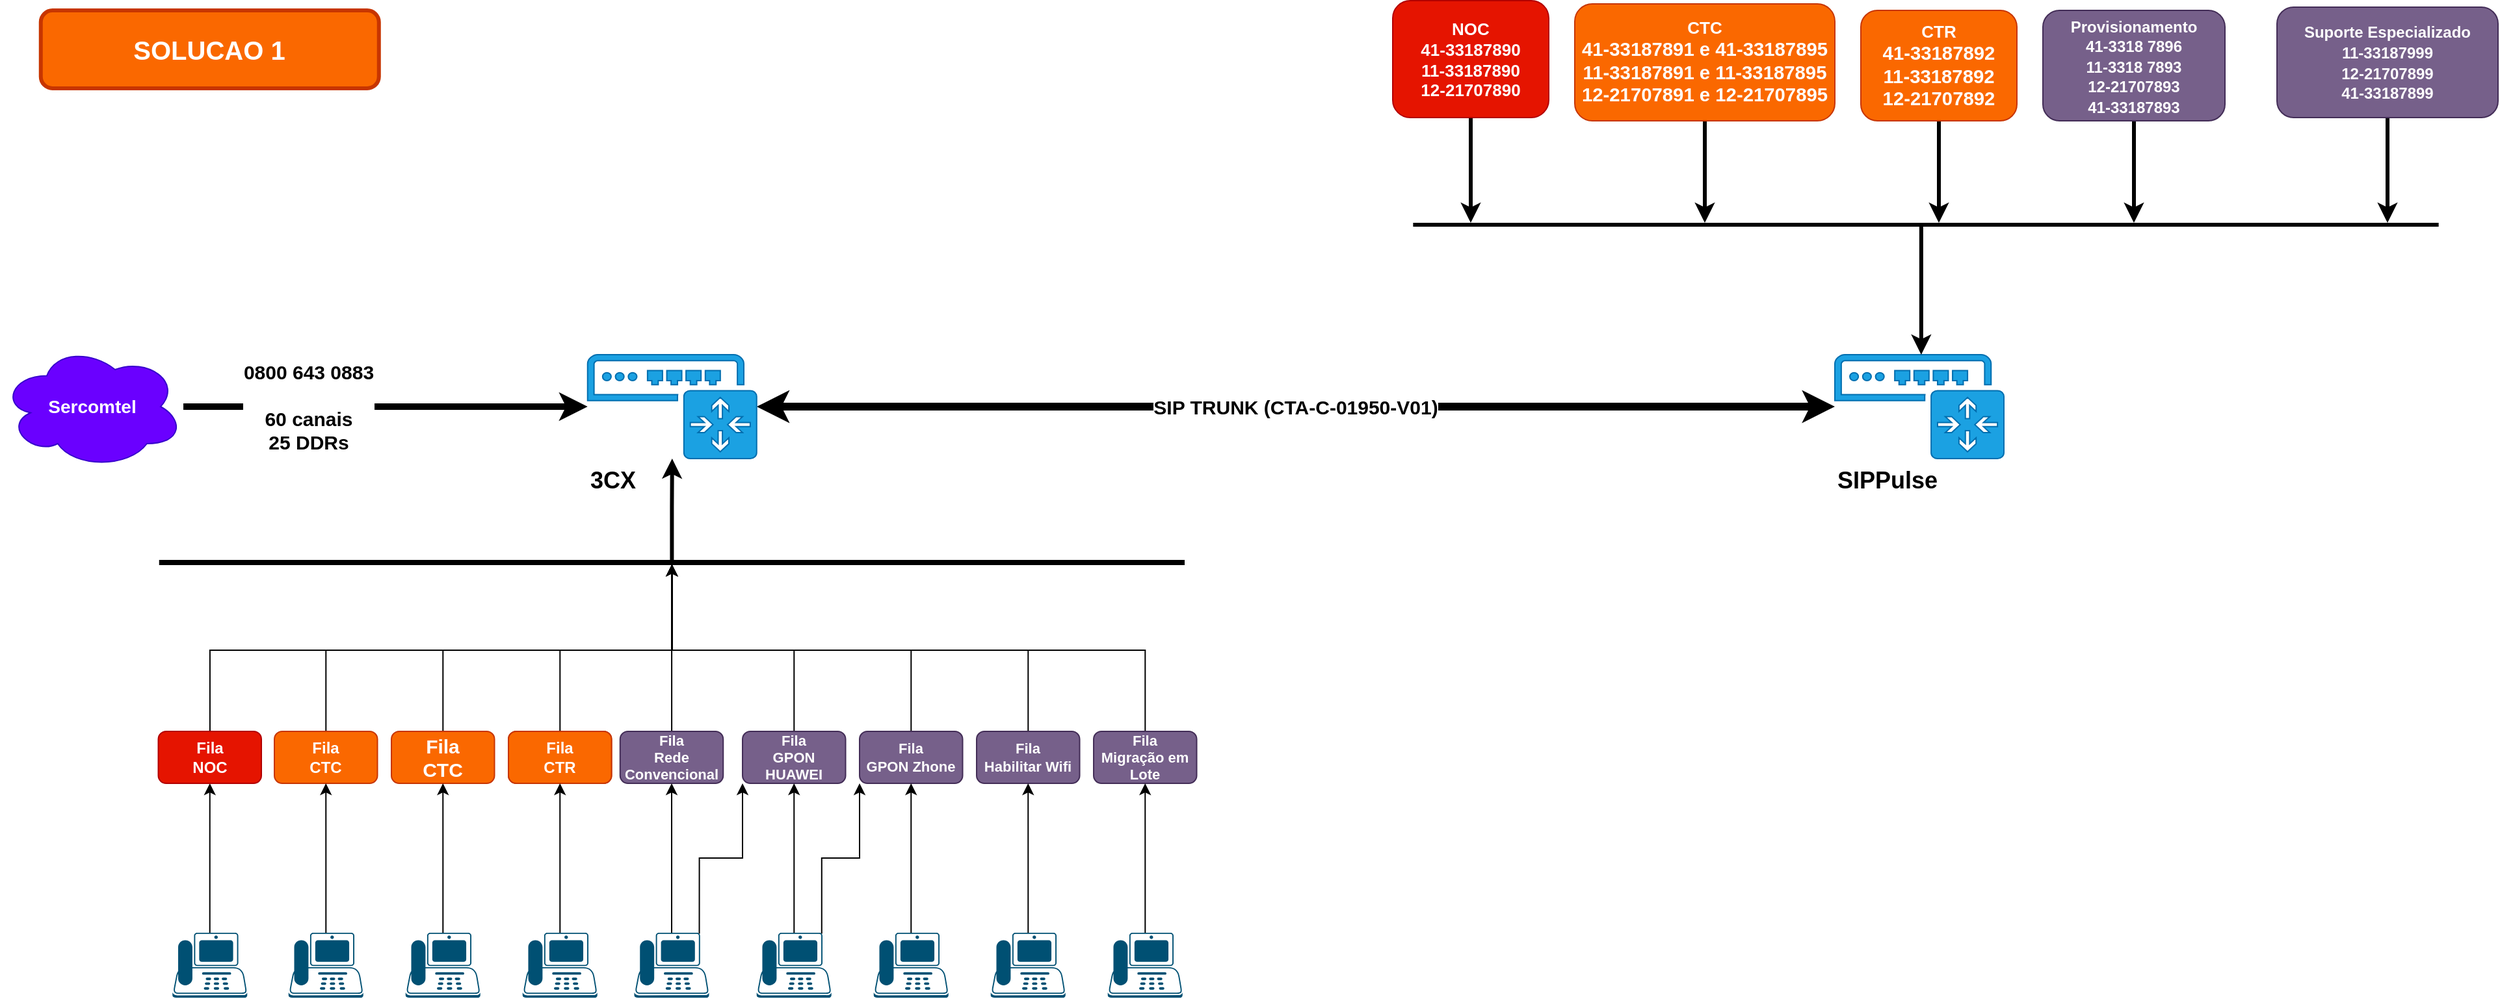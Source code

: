 <mxfile version="16.2.2" type="github">
  <diagram id="I6NLswIqLNYlrb-g64wH" name="Page-1">
    <mxGraphModel dx="2031" dy="1134" grid="1" gridSize="10" guides="1" tooltips="1" connect="1" arrows="1" fold="1" page="1" pageScale="1" pageWidth="827" pageHeight="1169" math="0" shadow="0">
      <root>
        <mxCell id="0" />
        <mxCell id="1" parent="0" />
        <mxCell id="W0oyuHeiYakJKSwITs1g-5" style="edgeStyle=orthogonalEdgeStyle;rounded=0;orthogonalLoop=1;jettySize=auto;html=1;strokeWidth=5;" parent="1" source="W0oyuHeiYakJKSwITs1g-1" target="PiK40fZT5rMsHauc214G-2" edge="1">
          <mxGeometry relative="1" as="geometry">
            <mxPoint x="410" y="345" as="targetPoint" />
          </mxGeometry>
        </mxCell>
        <mxCell id="PiK40fZT5rMsHauc214G-1" value="0800 643 0883&lt;br style=&quot;font-size: 15px;&quot;&gt;&lt;br style=&quot;font-size: 15px;&quot;&gt;60 canais&lt;br style=&quot;font-size: 15px;&quot;&gt;25 DDRs" style="edgeLabel;html=1;align=center;verticalAlign=middle;resizable=0;points=[];fontStyle=1;fontSize=15;" parent="W0oyuHeiYakJKSwITs1g-5" vertex="1" connectable="0">
          <mxGeometry x="-0.72" relative="1" as="geometry">
            <mxPoint x="52" as="offset" />
          </mxGeometry>
        </mxCell>
        <mxCell id="W0oyuHeiYakJKSwITs1g-1" value="Sercomtel" style="ellipse;shape=cloud;whiteSpace=wrap;html=1;fillColor=#6a00ff;fontColor=#ffffff;strokeColor=#3700CC;fontSize=14;fontStyle=1" parent="1" vertex="1">
          <mxGeometry x="10" y="297.5" width="140" height="95" as="geometry" />
        </mxCell>
        <mxCell id="1ANR2XGOgA5wHceNcDut-9" value="SIP TRUNK (CTA-C-01950-V01)" style="rounded=0;orthogonalLoop=1;jettySize=auto;html=1;fontFamily=Helvetica;fontSize=15;fontColor=#000000;strokeWidth=6;startArrow=classic;startFill=1;fontStyle=1" edge="1" parent="1" source="PiK40fZT5rMsHauc214G-2" target="1ANR2XGOgA5wHceNcDut-2">
          <mxGeometry relative="1" as="geometry" />
        </mxCell>
        <mxCell id="PiK40fZT5rMsHauc214G-2" value="&lt;b style=&quot;font-size: 18px;&quot;&gt;&lt;font style=&quot;font-size: 18px;&quot; color=&quot;#000000&quot;&gt;3CX&lt;/font&gt;&lt;/b&gt;" style="sketch=0;pointerEvents=1;shadow=0;dashed=0;html=1;strokeColor=#006EAF;fillColor=#1ba1e2;labelPosition=center;verticalLabelPosition=bottom;verticalAlign=top;outlineConnect=0;align=left;shape=mxgraph.office.devices.ip_pbx;fontColor=#ffffff;fontSize=18;" parent="1" vertex="1">
          <mxGeometry x="460.87" y="305" width="130" height="80" as="geometry" />
        </mxCell>
        <mxCell id="PiK40fZT5rMsHauc214G-5" style="edgeStyle=orthogonalEdgeStyle;rounded=0;orthogonalLoop=1;jettySize=auto;html=1;entryX=0.5;entryY=1;entryDx=0;entryDy=0;fontSize=17;fontColor=#000000;" parent="1" source="PiK40fZT5rMsHauc214G-3" target="PiK40fZT5rMsHauc214G-4" edge="1">
          <mxGeometry relative="1" as="geometry" />
        </mxCell>
        <mxCell id="PiK40fZT5rMsHauc214G-3" value="" style="points=[[0.59,0,0],[0.87,0.015,0],[0.88,0.3,0],[0.99,0.99,0],[0.5,1,0],[0.01,0.99,0],[0.075,0.5,0],[0.17,0.115,0]];verticalLabelPosition=bottom;sketch=0;html=1;verticalAlign=top;aspect=fixed;align=center;pointerEvents=1;shape=mxgraph.cisco19.ip_phone;fillColor=#005073;strokeColor=none;fontSize=17;fontColor=#000000;" parent="1" vertex="1">
          <mxGeometry x="141.63" y="750" width="57.5" height="50" as="geometry" />
        </mxCell>
        <mxCell id="PiK40fZT5rMsHauc214G-37" style="edgeStyle=orthogonalEdgeStyle;rounded=0;orthogonalLoop=1;jettySize=auto;html=1;fontSize=14;fontColor=#FFFFFF;" parent="1" source="PiK40fZT5rMsHauc214G-4" target="PiK40fZT5rMsHauc214G-36" edge="1">
          <mxGeometry relative="1" as="geometry" />
        </mxCell>
        <mxCell id="PiK40fZT5rMsHauc214G-4" value="Fila &lt;br style=&quot;font-size: 12px;&quot;&gt;NOC" style="rounded=1;whiteSpace=wrap;html=1;fontSize=12;fontColor=#ffffff;fillColor=#e51400;strokeColor=#B20000;fontStyle=1" parent="1" vertex="1">
          <mxGeometry x="130.75" y="595" width="79.25" height="40" as="geometry" />
        </mxCell>
        <mxCell id="PiK40fZT5rMsHauc214G-39" style="edgeStyle=orthogonalEdgeStyle;rounded=0;orthogonalLoop=1;jettySize=auto;html=1;fontSize=14;fontColor=#FFFFFF;" parent="1" source="PiK40fZT5rMsHauc214G-7" target="PiK40fZT5rMsHauc214G-36" edge="1">
          <mxGeometry relative="1" as="geometry" />
        </mxCell>
        <mxCell id="PiK40fZT5rMsHauc214G-7" value="Fila &lt;br&gt;CTC" style="rounded=1;whiteSpace=wrap;html=1;fontSize=15;fontColor=#FFFFFF;fillColor=#fa6800;strokeColor=#C73500;fontStyle=1" parent="1" vertex="1">
          <mxGeometry x="310" y="595" width="79.25" height="40" as="geometry" />
        </mxCell>
        <mxCell id="PiK40fZT5rMsHauc214G-8" value="Fila &lt;br&gt;CTR" style="rounded=1;whiteSpace=wrap;html=1;fontSize=15;fontColor=#FFFFFF;fillColor=#fa6800;strokeColor=#C73500;fontStyle=1" parent="1" vertex="1">
          <mxGeometry x="400" y="595" width="79.25" height="40" as="geometry" />
        </mxCell>
        <mxCell id="PiK40fZT5rMsHauc214G-41" style="edgeStyle=orthogonalEdgeStyle;rounded=0;orthogonalLoop=1;jettySize=auto;html=1;fontSize=14;fontColor=#FFFFFF;" parent="1" source="PiK40fZT5rMsHauc214G-9" target="PiK40fZT5rMsHauc214G-36" edge="1">
          <mxGeometry relative="1" as="geometry" />
        </mxCell>
        <mxCell id="PiK40fZT5rMsHauc214G-9" value="Fila &lt;br style=&quot;font-size: 11px;&quot;&gt;Rede Convencional" style="rounded=1;whiteSpace=wrap;html=1;fontSize=11;fontColor=#ffffff;fillColor=#76608a;strokeColor=#432D57;fontStyle=1" parent="1" vertex="1">
          <mxGeometry x="485.88" y="595" width="79.25" height="40" as="geometry" />
        </mxCell>
        <mxCell id="PiK40fZT5rMsHauc214G-40" style="edgeStyle=orthogonalEdgeStyle;rounded=0;orthogonalLoop=1;jettySize=auto;html=1;fontSize=14;fontColor=#FFFFFF;" parent="1" source="PiK40fZT5rMsHauc214G-10" target="PiK40fZT5rMsHauc214G-36" edge="1">
          <mxGeometry relative="1" as="geometry" />
        </mxCell>
        <mxCell id="PiK40fZT5rMsHauc214G-10" value="Fila &lt;br style=&quot;font-size: 12px;&quot;&gt;CTR" style="rounded=1;whiteSpace=wrap;html=1;fontSize=12;fontColor=#FFFFFF;fillColor=#fa6800;strokeColor=#C73500;fontStyle=1" parent="1" vertex="1">
          <mxGeometry x="400" y="595" width="79.25" height="40" as="geometry" />
        </mxCell>
        <mxCell id="PiK40fZT5rMsHauc214G-38" style="edgeStyle=orthogonalEdgeStyle;rounded=0;orthogonalLoop=1;jettySize=auto;html=1;fontSize=14;fontColor=#FFFFFF;" parent="1" source="PiK40fZT5rMsHauc214G-11" target="PiK40fZT5rMsHauc214G-36" edge="1">
          <mxGeometry relative="1" as="geometry" />
        </mxCell>
        <mxCell id="PiK40fZT5rMsHauc214G-11" value="Fila &lt;br style=&quot;font-size: 12px;&quot;&gt;CTC" style="rounded=1;whiteSpace=wrap;html=1;fontSize=12;fontColor=#FFFFFF;fillColor=#fa6800;strokeColor=#C73500;fontStyle=1" parent="1" vertex="1">
          <mxGeometry x="220" y="595" width="79.25" height="40" as="geometry" />
        </mxCell>
        <mxCell id="PiK40fZT5rMsHauc214G-42" style="edgeStyle=orthogonalEdgeStyle;rounded=0;orthogonalLoop=1;jettySize=auto;html=1;fontSize=14;fontColor=#FFFFFF;" parent="1" source="PiK40fZT5rMsHauc214G-12" target="PiK40fZT5rMsHauc214G-36" edge="1">
          <mxGeometry relative="1" as="geometry" />
        </mxCell>
        <mxCell id="PiK40fZT5rMsHauc214G-12" value="Fila &lt;br style=&quot;font-size: 11px&quot;&gt;GPON HUAWEI" style="rounded=1;whiteSpace=wrap;html=1;fontSize=11;fontColor=#ffffff;fillColor=#76608a;strokeColor=#432D57;fontStyle=1" parent="1" vertex="1">
          <mxGeometry x="580" y="595" width="79.25" height="40" as="geometry" />
        </mxCell>
        <mxCell id="PiK40fZT5rMsHauc214G-43" style="edgeStyle=orthogonalEdgeStyle;rounded=0;orthogonalLoop=1;jettySize=auto;html=1;fontSize=14;fontColor=#FFFFFF;" parent="1" source="PiK40fZT5rMsHauc214G-14" target="PiK40fZT5rMsHauc214G-36" edge="1">
          <mxGeometry relative="1" as="geometry" />
        </mxCell>
        <mxCell id="PiK40fZT5rMsHauc214G-14" value="Fila &lt;br style=&quot;font-size: 11px&quot;&gt;GPON Zhone" style="rounded=1;whiteSpace=wrap;html=1;fontSize=11;fontColor=#ffffff;fillColor=#76608a;strokeColor=#432D57;fontStyle=1" parent="1" vertex="1">
          <mxGeometry x="670" y="595" width="79.25" height="40" as="geometry" />
        </mxCell>
        <mxCell id="PiK40fZT5rMsHauc214G-44" style="edgeStyle=orthogonalEdgeStyle;rounded=0;orthogonalLoop=1;jettySize=auto;html=1;fontSize=14;fontColor=#FFFFFF;" parent="1" source="PiK40fZT5rMsHauc214G-16" target="PiK40fZT5rMsHauc214G-36" edge="1">
          <mxGeometry relative="1" as="geometry" />
        </mxCell>
        <mxCell id="PiK40fZT5rMsHauc214G-16" value="Fila &lt;br style=&quot;font-size: 11px&quot;&gt;Habilitar Wifi" style="rounded=1;whiteSpace=wrap;html=1;fontSize=11;fontColor=#ffffff;fillColor=#76608a;strokeColor=#432D57;fontStyle=1" parent="1" vertex="1">
          <mxGeometry x="760" y="595" width="79.25" height="40" as="geometry" />
        </mxCell>
        <mxCell id="PiK40fZT5rMsHauc214G-45" style="edgeStyle=orthogonalEdgeStyle;rounded=0;orthogonalLoop=1;jettySize=auto;html=1;fontSize=14;fontColor=#FFFFFF;" parent="1" source="PiK40fZT5rMsHauc214G-18" target="PiK40fZT5rMsHauc214G-36" edge="1">
          <mxGeometry relative="1" as="geometry" />
        </mxCell>
        <mxCell id="PiK40fZT5rMsHauc214G-18" value="Fila &lt;br style=&quot;font-size: 11px&quot;&gt;Migração em Lote" style="rounded=1;whiteSpace=wrap;html=1;fontSize=11;fontColor=#ffffff;fillColor=#76608a;strokeColor=#432D57;fontStyle=1" parent="1" vertex="1">
          <mxGeometry x="850" y="595" width="79.25" height="40" as="geometry" />
        </mxCell>
        <mxCell id="PiK40fZT5rMsHauc214G-20" style="edgeStyle=orthogonalEdgeStyle;rounded=0;orthogonalLoop=1;jettySize=auto;html=1;entryX=0.5;entryY=1;entryDx=0;entryDy=0;fontSize=14;fontColor=#FFFFFF;" parent="1" source="PiK40fZT5rMsHauc214G-19" target="PiK40fZT5rMsHauc214G-11" edge="1">
          <mxGeometry relative="1" as="geometry" />
        </mxCell>
        <mxCell id="PiK40fZT5rMsHauc214G-19" value="" style="points=[[0.59,0,0],[0.87,0.015,0],[0.88,0.3,0],[0.99,0.99,0],[0.5,1,0],[0.01,0.99,0],[0.075,0.5,0],[0.17,0.115,0]];verticalLabelPosition=bottom;sketch=0;html=1;verticalAlign=top;aspect=fixed;align=center;pointerEvents=1;shape=mxgraph.cisco19.ip_phone;fillColor=#005073;strokeColor=none;fontSize=17;fontColor=#000000;" parent="1" vertex="1">
          <mxGeometry x="230.88" y="750" width="57.5" height="50" as="geometry" />
        </mxCell>
        <mxCell id="PiK40fZT5rMsHauc214G-22" style="edgeStyle=orthogonalEdgeStyle;rounded=0;orthogonalLoop=1;jettySize=auto;html=1;entryX=0.5;entryY=1;entryDx=0;entryDy=0;fontSize=14;fontColor=#FFFFFF;" parent="1" source="PiK40fZT5rMsHauc214G-21" target="PiK40fZT5rMsHauc214G-7" edge="1">
          <mxGeometry relative="1" as="geometry" />
        </mxCell>
        <mxCell id="PiK40fZT5rMsHauc214G-21" value="" style="points=[[0.59,0,0],[0.87,0.015,0],[0.88,0.3,0],[0.99,0.99,0],[0.5,1,0],[0.01,0.99,0],[0.075,0.5,0],[0.17,0.115,0]];verticalLabelPosition=bottom;sketch=0;html=1;verticalAlign=top;aspect=fixed;align=center;pointerEvents=1;shape=mxgraph.cisco19.ip_phone;fillColor=#005073;strokeColor=none;fontSize=17;fontColor=#000000;" parent="1" vertex="1">
          <mxGeometry x="320.88" y="750" width="57.5" height="50" as="geometry" />
        </mxCell>
        <mxCell id="PiK40fZT5rMsHauc214G-34" style="edgeStyle=orthogonalEdgeStyle;rounded=0;orthogonalLoop=1;jettySize=auto;html=1;entryX=0.5;entryY=1;entryDx=0;entryDy=0;fontSize=14;fontColor=#FFFFFF;" parent="1" source="PiK40fZT5rMsHauc214G-23" target="PiK40fZT5rMsHauc214G-10" edge="1">
          <mxGeometry relative="1" as="geometry" />
        </mxCell>
        <mxCell id="PiK40fZT5rMsHauc214G-23" value="" style="points=[[0.59,0,0],[0.87,0.015,0],[0.88,0.3,0],[0.99,0.99,0],[0.5,1,0],[0.01,0.99,0],[0.075,0.5,0],[0.17,0.115,0]];verticalLabelPosition=bottom;sketch=0;html=1;verticalAlign=top;aspect=fixed;align=center;pointerEvents=1;shape=mxgraph.cisco19.ip_phone;fillColor=#005073;strokeColor=none;fontSize=17;fontColor=#000000;" parent="1" vertex="1">
          <mxGeometry x="410.87" y="750" width="57.5" height="50" as="geometry" />
        </mxCell>
        <mxCell id="PiK40fZT5rMsHauc214G-33" style="edgeStyle=orthogonalEdgeStyle;rounded=0;orthogonalLoop=1;jettySize=auto;html=1;fontSize=14;fontColor=#FFFFFF;" parent="1" source="PiK40fZT5rMsHauc214G-24" target="PiK40fZT5rMsHauc214G-9" edge="1">
          <mxGeometry relative="1" as="geometry" />
        </mxCell>
        <mxCell id="PiK40fZT5rMsHauc214G-35" style="edgeStyle=orthogonalEdgeStyle;rounded=0;orthogonalLoop=1;jettySize=auto;html=1;entryX=0;entryY=1;entryDx=0;entryDy=0;fontSize=14;fontColor=#FFFFFF;exitX=0.87;exitY=0.015;exitDx=0;exitDy=0;exitPerimeter=0;" parent="1" source="PiK40fZT5rMsHauc214G-24" target="PiK40fZT5rMsHauc214G-12" edge="1">
          <mxGeometry relative="1" as="geometry" />
        </mxCell>
        <mxCell id="PiK40fZT5rMsHauc214G-24" value="" style="points=[[0.59,0,0],[0.87,0.015,0],[0.88,0.3,0],[0.99,0.99,0],[0.5,1,0],[0.01,0.99,0],[0.075,0.5,0],[0.17,0.115,0]];verticalLabelPosition=bottom;sketch=0;html=1;verticalAlign=top;aspect=fixed;align=center;pointerEvents=1;shape=mxgraph.cisco19.ip_phone;fillColor=#005073;strokeColor=none;fontSize=17;fontColor=#000000;" parent="1" vertex="1">
          <mxGeometry x="496.75" y="750" width="57.5" height="50" as="geometry" />
        </mxCell>
        <mxCell id="PiK40fZT5rMsHauc214G-32" style="edgeStyle=orthogonalEdgeStyle;rounded=0;orthogonalLoop=1;jettySize=auto;html=1;entryX=0.5;entryY=1;entryDx=0;entryDy=0;fontSize=14;fontColor=#FFFFFF;" parent="1" source="PiK40fZT5rMsHauc214G-25" target="PiK40fZT5rMsHauc214G-12" edge="1">
          <mxGeometry relative="1" as="geometry" />
        </mxCell>
        <mxCell id="1ANR2XGOgA5wHceNcDut-1" style="edgeStyle=orthogonalEdgeStyle;rounded=0;orthogonalLoop=1;jettySize=auto;html=1;entryX=0;entryY=1;entryDx=0;entryDy=0;fontSize=13;fontColor=#FFFFFF;exitX=0.87;exitY=0.015;exitDx=0;exitDy=0;exitPerimeter=0;" edge="1" parent="1" source="PiK40fZT5rMsHauc214G-25" target="PiK40fZT5rMsHauc214G-14">
          <mxGeometry relative="1" as="geometry" />
        </mxCell>
        <mxCell id="PiK40fZT5rMsHauc214G-25" value="" style="points=[[0.59,0,0],[0.87,0.015,0],[0.88,0.3,0],[0.99,0.99,0],[0.5,1,0],[0.01,0.99,0],[0.075,0.5,0],[0.17,0.115,0]];verticalLabelPosition=bottom;sketch=0;html=1;verticalAlign=top;aspect=fixed;align=center;pointerEvents=1;shape=mxgraph.cisco19.ip_phone;fillColor=#005073;strokeColor=none;fontSize=17;fontColor=#000000;" parent="1" vertex="1">
          <mxGeometry x="590.87" y="750" width="57.5" height="50" as="geometry" />
        </mxCell>
        <mxCell id="PiK40fZT5rMsHauc214G-31" style="edgeStyle=orthogonalEdgeStyle;rounded=0;orthogonalLoop=1;jettySize=auto;html=1;fontSize=14;fontColor=#FFFFFF;" parent="1" source="PiK40fZT5rMsHauc214G-26" target="PiK40fZT5rMsHauc214G-14" edge="1">
          <mxGeometry relative="1" as="geometry" />
        </mxCell>
        <mxCell id="PiK40fZT5rMsHauc214G-26" value="" style="points=[[0.59,0,0],[0.87,0.015,0],[0.88,0.3,0],[0.99,0.99,0],[0.5,1,0],[0.01,0.99,0],[0.075,0.5,0],[0.17,0.115,0]];verticalLabelPosition=bottom;sketch=0;html=1;verticalAlign=top;aspect=fixed;align=center;pointerEvents=1;shape=mxgraph.cisco19.ip_phone;fillColor=#005073;strokeColor=none;fontSize=17;fontColor=#000000;" parent="1" vertex="1">
          <mxGeometry x="680.88" y="750" width="57.5" height="50" as="geometry" />
        </mxCell>
        <mxCell id="PiK40fZT5rMsHauc214G-30" style="edgeStyle=orthogonalEdgeStyle;rounded=0;orthogonalLoop=1;jettySize=auto;html=1;entryX=0.5;entryY=1;entryDx=0;entryDy=0;fontSize=14;fontColor=#FFFFFF;" parent="1" source="PiK40fZT5rMsHauc214G-27" target="PiK40fZT5rMsHauc214G-16" edge="1">
          <mxGeometry relative="1" as="geometry" />
        </mxCell>
        <mxCell id="PiK40fZT5rMsHauc214G-27" value="" style="points=[[0.59,0,0],[0.87,0.015,0],[0.88,0.3,0],[0.99,0.99,0],[0.5,1,0],[0.01,0.99,0],[0.075,0.5,0],[0.17,0.115,0]];verticalLabelPosition=bottom;sketch=0;html=1;verticalAlign=top;aspect=fixed;align=center;pointerEvents=1;shape=mxgraph.cisco19.ip_phone;fillColor=#005073;strokeColor=none;fontSize=17;fontColor=#000000;" parent="1" vertex="1">
          <mxGeometry x="770.87" y="750" width="57.5" height="50" as="geometry" />
        </mxCell>
        <mxCell id="PiK40fZT5rMsHauc214G-29" style="edgeStyle=orthogonalEdgeStyle;rounded=0;orthogonalLoop=1;jettySize=auto;html=1;entryX=0.5;entryY=1;entryDx=0;entryDy=0;fontSize=14;fontColor=#FFFFFF;" parent="1" source="PiK40fZT5rMsHauc214G-28" target="PiK40fZT5rMsHauc214G-18" edge="1">
          <mxGeometry relative="1" as="geometry" />
        </mxCell>
        <mxCell id="PiK40fZT5rMsHauc214G-28" value="" style="points=[[0.59,0,0],[0.87,0.015,0],[0.88,0.3,0],[0.99,0.99,0],[0.5,1,0],[0.01,0.99,0],[0.075,0.5,0],[0.17,0.115,0]];verticalLabelPosition=bottom;sketch=0;html=1;verticalAlign=top;aspect=fixed;align=center;pointerEvents=1;shape=mxgraph.cisco19.ip_phone;fillColor=#005073;strokeColor=none;fontSize=17;fontColor=#000000;" parent="1" vertex="1">
          <mxGeometry x="860.87" y="750" width="57.5" height="50" as="geometry" />
        </mxCell>
        <mxCell id="PiK40fZT5rMsHauc214G-46" style="edgeStyle=orthogonalEdgeStyle;rounded=0;orthogonalLoop=1;jettySize=auto;html=1;fontSize=14;fontColor=#FFFFFF;strokeWidth=3;" parent="1" source="PiK40fZT5rMsHauc214G-36" target="PiK40fZT5rMsHauc214G-2" edge="1">
          <mxGeometry relative="1" as="geometry" />
        </mxCell>
        <mxCell id="PiK40fZT5rMsHauc214G-36" value="" style="line;strokeWidth=4;html=1;perimeter=backbonePerimeter;points=[];outlineConnect=0;fontSize=14;fontColor=#FFFFFF;" parent="1" vertex="1">
          <mxGeometry x="131.37" y="460" width="788.63" height="10" as="geometry" />
        </mxCell>
        <mxCell id="1ANR2XGOgA5wHceNcDut-2" value="&lt;b style=&quot;font-size: 18px;&quot;&gt;&lt;font style=&quot;font-size: 18px;&quot; color=&quot;#000000&quot;&gt;SIPPulse&lt;/font&gt;&lt;/b&gt;" style="sketch=0;pointerEvents=1;shadow=0;dashed=0;html=1;strokeColor=#006EAF;fillColor=#1ba1e2;labelPosition=center;verticalLabelPosition=bottom;verticalAlign=top;outlineConnect=0;align=left;shape=mxgraph.office.devices.ip_pbx;fontColor=#ffffff;fontSize=18;" vertex="1" parent="1">
          <mxGeometry x="1420" y="305" width="130" height="80" as="geometry" />
        </mxCell>
        <mxCell id="1ANR2XGOgA5wHceNcDut-22" style="edgeStyle=none;rounded=0;orthogonalLoop=1;jettySize=auto;html=1;fontFamily=Helvetica;fontSize=15;fontColor=#000000;startArrow=none;startFill=0;strokeWidth=3;" edge="1" parent="1" source="1ANR2XGOgA5wHceNcDut-3" target="1ANR2XGOgA5wHceNcDut-10">
          <mxGeometry relative="1" as="geometry" />
        </mxCell>
        <mxCell id="1ANR2XGOgA5wHceNcDut-3" value="&lt;font style=&quot;font-size: 12px&quot;&gt;Provisionamento&lt;br&gt;&lt;span&gt;41-3318 7896&lt;br&gt;11-3318 7893&lt;br&gt;&lt;/span&gt;12-21707893&lt;br&gt;41-33187893&lt;/font&gt;&lt;span&gt;&lt;br&gt;&lt;/span&gt;" style="rounded=1;whiteSpace=wrap;html=1;fontSize=13;fontColor=#ffffff;fillColor=#76608a;strokeColor=#432D57;fontStyle=1;fontFamily=Helvetica;" vertex="1" parent="1">
          <mxGeometry x="1580" y="40" width="140" height="85" as="geometry" />
        </mxCell>
        <mxCell id="1ANR2XGOgA5wHceNcDut-12" style="edgeStyle=none;rounded=0;orthogonalLoop=1;jettySize=auto;html=1;fontFamily=Helvetica;fontSize=15;fontColor=#000000;startArrow=none;startFill=0;strokeWidth=3;" edge="1" parent="1" source="1ANR2XGOgA5wHceNcDut-4" target="1ANR2XGOgA5wHceNcDut-10">
          <mxGeometry relative="1" as="geometry" />
        </mxCell>
        <mxCell id="1ANR2XGOgA5wHceNcDut-4" value="NOC&lt;br style=&quot;font-size: 13px;&quot;&gt;&lt;span style=&quot;font-size: 13px;&quot;&gt;41-33187890&lt;/span&gt;&lt;br style=&quot;font-size: 13px;&quot;&gt;&lt;span style=&quot;font-size: 13px;&quot;&gt;11-33187890&lt;br style=&quot;font-size: 13px;&quot;&gt;&lt;/span&gt;&lt;span style=&quot;font-size: 13px;&quot;&gt;12-21707890&lt;/span&gt;&lt;span style=&quot;font-size: 13px;&quot;&gt;&lt;br style=&quot;font-size: 13px;&quot;&gt;&lt;/span&gt;" style="rounded=1;whiteSpace=wrap;html=1;fontSize=13;fontColor=#ffffff;fillColor=#e51400;strokeColor=#B20000;fontStyle=1;fontFamily=Helvetica;" vertex="1" parent="1">
          <mxGeometry x="1080" y="32.5" width="120" height="90" as="geometry" />
        </mxCell>
        <mxCell id="1ANR2XGOgA5wHceNcDut-20" style="edgeStyle=none;rounded=0;orthogonalLoop=1;jettySize=auto;html=1;fontFamily=Helvetica;fontSize=15;fontColor=#000000;startArrow=none;startFill=0;strokeWidth=3;" edge="1" parent="1" source="1ANR2XGOgA5wHceNcDut-5" target="1ANR2XGOgA5wHceNcDut-10">
          <mxGeometry relative="1" as="geometry" />
        </mxCell>
        <mxCell id="1ANR2XGOgA5wHceNcDut-5" value="CTC&lt;br&gt;&lt;span style=&quot;font-family: &amp;#34;calibri&amp;#34; , sans-serif ; font-size: 14.667px&quot;&gt;41-33187891 e 41-33187895&lt;/span&gt;&lt;span style=&quot;font-size: 11.0pt ; font-family: &amp;#34;calibri&amp;#34; , sans-serif&quot;&gt;&lt;br&gt;11-33187891 e 11-33187895&lt;br&gt;&lt;/span&gt;&lt;span style=&quot;font-size: 11.0pt ; font-family: &amp;#34;calibri&amp;#34; , sans-serif&quot;&gt;12-21707891 e 12-21707895&lt;/span&gt;" style="rounded=1;whiteSpace=wrap;html=1;fontSize=13;fontColor=#FFFFFF;fillColor=#fa6800;strokeColor=#C73500;fontStyle=1" vertex="1" parent="1">
          <mxGeometry x="1220" y="35" width="200" height="90" as="geometry" />
        </mxCell>
        <mxCell id="1ANR2XGOgA5wHceNcDut-21" style="edgeStyle=none;rounded=0;orthogonalLoop=1;jettySize=auto;html=1;fontFamily=Helvetica;fontSize=15;fontColor=#000000;startArrow=none;startFill=0;strokeWidth=3;" edge="1" parent="1" source="1ANR2XGOgA5wHceNcDut-6" target="1ANR2XGOgA5wHceNcDut-10">
          <mxGeometry relative="1" as="geometry" />
        </mxCell>
        <mxCell id="1ANR2XGOgA5wHceNcDut-6" value="CTR &lt;br&gt;&lt;span style=&quot;font-family: &amp;#34;calibri&amp;#34; , sans-serif ; font-size: 14.667px&quot;&gt;41-33187892&lt;/span&gt;&lt;br&gt;&lt;span style=&quot;font-size: 11.0pt ; font-family: &amp;#34;calibri&amp;#34; , sans-serif&quot;&gt;11-33187892&lt;br&gt;&lt;/span&gt;&lt;span style=&quot;font-size: 11.0pt ; font-family: &amp;#34;calibri&amp;#34; , sans-serif&quot;&gt;12-21707892&lt;/span&gt;&lt;span style=&quot;font-size: 11.0pt ; font-family: &amp;#34;calibri&amp;#34; , sans-serif&quot;&gt;&lt;br&gt;&lt;/span&gt;" style="rounded=1;whiteSpace=wrap;html=1;fontSize=13;fontColor=#FFFFFF;fillColor=#fa6800;strokeColor=#C73500;fontStyle=1" vertex="1" parent="1">
          <mxGeometry x="1440" y="40" width="120" height="85" as="geometry" />
        </mxCell>
        <mxCell id="1ANR2XGOgA5wHceNcDut-23" style="edgeStyle=none;rounded=0;orthogonalLoop=1;jettySize=auto;html=1;fontFamily=Helvetica;fontSize=15;fontColor=#000000;startArrow=none;startFill=0;strokeWidth=3;" edge="1" parent="1" source="1ANR2XGOgA5wHceNcDut-7" target="1ANR2XGOgA5wHceNcDut-10">
          <mxGeometry relative="1" as="geometry" />
        </mxCell>
        <mxCell id="1ANR2XGOgA5wHceNcDut-7" value="&lt;font style=&quot;font-size: 12px&quot;&gt;&lt;span&gt;Suporte Especializado&lt;br&gt;&lt;/span&gt;11-33187999&lt;br&gt;&lt;span&gt;12-21707899&lt;br&gt;&lt;/span&gt;41-33187899&lt;/font&gt;" style="rounded=1;whiteSpace=wrap;html=1;fontSize=13;fontColor=#ffffff;fillColor=#76608a;strokeColor=#432D57;fontStyle=1;fontFamily=Helvetica;" vertex="1" parent="1">
          <mxGeometry x="1760" y="37.5" width="170" height="85" as="geometry" />
        </mxCell>
        <mxCell id="1ANR2XGOgA5wHceNcDut-24" style="edgeStyle=none;rounded=0;orthogonalLoop=1;jettySize=auto;html=1;fontFamily=Helvetica;fontSize=15;fontColor=#000000;startArrow=none;startFill=0;strokeWidth=3;" edge="1" parent="1" source="1ANR2XGOgA5wHceNcDut-10" target="1ANR2XGOgA5wHceNcDut-2">
          <mxGeometry relative="1" as="geometry" />
        </mxCell>
        <mxCell id="1ANR2XGOgA5wHceNcDut-10" value="" style="line;strokeWidth=3;html=1;perimeter=backbonePerimeter;points=[];outlineConnect=0;fontSize=14;fontColor=#FFFFFF;" vertex="1" parent="1">
          <mxGeometry x="1095.69" y="200" width="788.63" height="10" as="geometry" />
        </mxCell>
        <mxCell id="1ANR2XGOgA5wHceNcDut-25" value="SOLUCAO 1" style="rounded=1;whiteSpace=wrap;html=1;fontFamily=Helvetica;fontSize=20;fontColor=#FFFFFF;strokeWidth=3;fontStyle=1;fillColor=#fa6800;strokeColor=#C73500;" vertex="1" parent="1">
          <mxGeometry x="40.38" y="40" width="260" height="60" as="geometry" />
        </mxCell>
      </root>
    </mxGraphModel>
  </diagram>
</mxfile>
